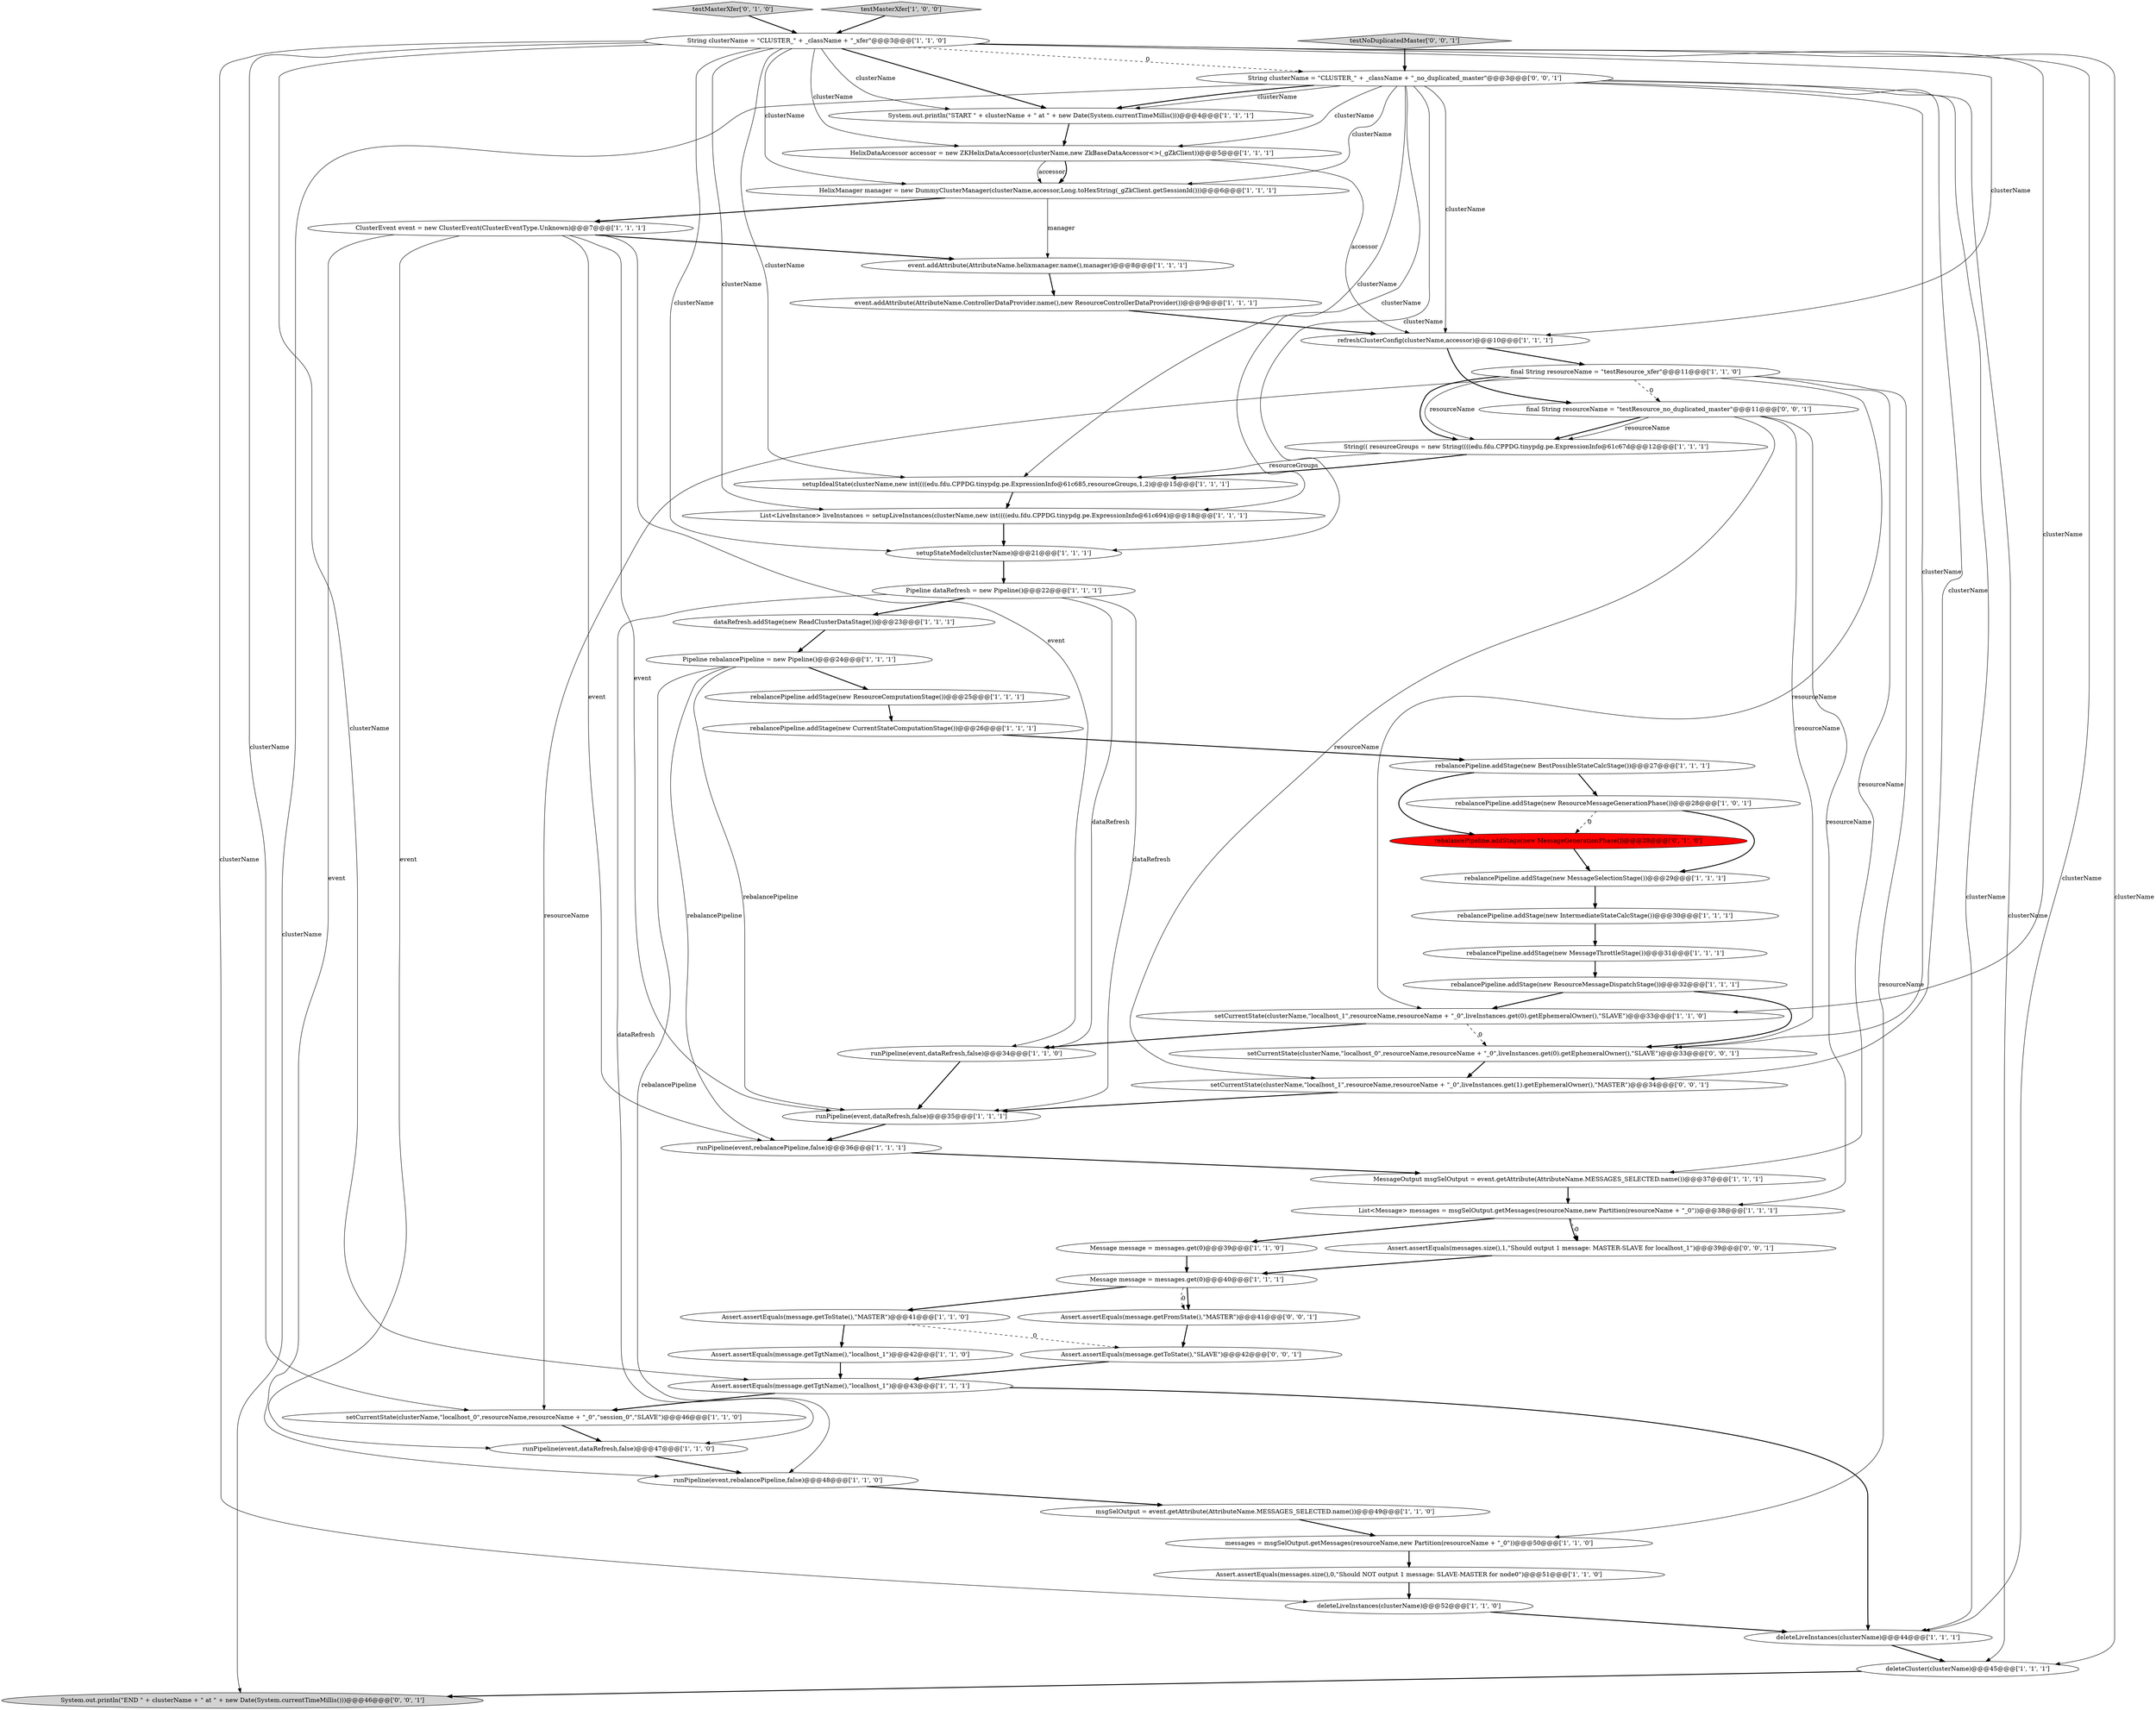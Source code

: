 digraph {
34 [style = filled, label = "Assert.assertEquals(message.getToState(),\"MASTER\")@@@41@@@['1', '1', '0']", fillcolor = white, shape = ellipse image = "AAA0AAABBB1BBB"];
31 [style = filled, label = "String clusterName = \"CLUSTER_\" + _className + \"_xfer\"@@@3@@@['1', '1', '0']", fillcolor = white, shape = ellipse image = "AAA0AAABBB1BBB"];
8 [style = filled, label = "Assert.assertEquals(messages.size(),0,\"Should NOT output 1 message: SLAVE-MASTER for node0\")@@@51@@@['1', '1', '0']", fillcolor = white, shape = ellipse image = "AAA0AAABBB1BBB"];
20 [style = filled, label = "runPipeline(event,dataRefresh,false)@@@47@@@['1', '1', '0']", fillcolor = white, shape = ellipse image = "AAA0AAABBB1BBB"];
29 [style = filled, label = "event.addAttribute(AttributeName.helixmanager.name(),manager)@@@8@@@['1', '1', '1']", fillcolor = white, shape = ellipse image = "AAA0AAABBB1BBB"];
35 [style = filled, label = "Message message = messages.get(0)@@@40@@@['1', '1', '1']", fillcolor = white, shape = ellipse image = "AAA0AAABBB1BBB"];
5 [style = filled, label = "final String resourceName = \"testResource_xfer\"@@@11@@@['1', '1', '0']", fillcolor = white, shape = ellipse image = "AAA0AAABBB1BBB"];
47 [style = filled, label = "setCurrentState(clusterName,\"localhost_0\",resourceName,resourceName + \"_0\",liveInstances.get(0).getEphemeralOwner(),\"SLAVE\")@@@33@@@['0', '0', '1']", fillcolor = white, shape = ellipse image = "AAA0AAABBB3BBB"];
27 [style = filled, label = "msgSelOutput = event.getAttribute(AttributeName.MESSAGES_SELECTED.name())@@@49@@@['1', '1', '0']", fillcolor = white, shape = ellipse image = "AAA0AAABBB1BBB"];
28 [style = filled, label = "runPipeline(event,rebalancePipeline,false)@@@36@@@['1', '1', '1']", fillcolor = white, shape = ellipse image = "AAA0AAABBB1BBB"];
41 [style = filled, label = "ClusterEvent event = new ClusterEvent(ClusterEventType.Unknown)@@@7@@@['1', '1', '1']", fillcolor = white, shape = ellipse image = "AAA0AAABBB1BBB"];
40 [style = filled, label = "List<Message> messages = msgSelOutput.getMessages(resourceName,new Partition(resourceName + \"_0\"))@@@38@@@['1', '1', '1']", fillcolor = white, shape = ellipse image = "AAA0AAABBB1BBB"];
13 [style = filled, label = "HelixDataAccessor accessor = new ZKHelixDataAccessor(clusterName,new ZkBaseDataAccessor<>(_gZkClient))@@@5@@@['1', '1', '1']", fillcolor = white, shape = ellipse image = "AAA0AAABBB1BBB"];
21 [style = filled, label = "deleteLiveInstances(clusterName)@@@44@@@['1', '1', '1']", fillcolor = white, shape = ellipse image = "AAA0AAABBB1BBB"];
24 [style = filled, label = "String(( resourceGroups = new String((((edu.fdu.CPPDG.tinypdg.pe.ExpressionInfo@61c67d@@@12@@@['1', '1', '1']", fillcolor = white, shape = ellipse image = "AAA0AAABBB1BBB"];
17 [style = filled, label = "Pipeline dataRefresh = new Pipeline()@@@22@@@['1', '1', '1']", fillcolor = white, shape = ellipse image = "AAA0AAABBB1BBB"];
15 [style = filled, label = "rebalancePipeline.addStage(new CurrentStateComputationStage())@@@26@@@['1', '1', '1']", fillcolor = white, shape = ellipse image = "AAA0AAABBB1BBB"];
39 [style = filled, label = "Pipeline rebalancePipeline = new Pipeline()@@@24@@@['1', '1', '1']", fillcolor = white, shape = ellipse image = "AAA0AAABBB1BBB"];
54 [style = filled, label = "testNoDuplicatedMaster['0', '0', '1']", fillcolor = lightgray, shape = diamond image = "AAA0AAABBB3BBB"];
48 [style = filled, label = "final String resourceName = \"testResource_no_duplicated_master\"@@@11@@@['0', '0', '1']", fillcolor = white, shape = ellipse image = "AAA0AAABBB3BBB"];
1 [style = filled, label = "rebalancePipeline.addStage(new BestPossibleStateCalcStage())@@@27@@@['1', '1', '1']", fillcolor = white, shape = ellipse image = "AAA0AAABBB1BBB"];
38 [style = filled, label = "messages = msgSelOutput.getMessages(resourceName,new Partition(resourceName + \"_0\"))@@@50@@@['1', '1', '0']", fillcolor = white, shape = ellipse image = "AAA0AAABBB1BBB"];
44 [style = filled, label = "setupStateModel(clusterName)@@@21@@@['1', '1', '1']", fillcolor = white, shape = ellipse image = "AAA0AAABBB1BBB"];
49 [style = filled, label = "Assert.assertEquals(messages.size(),1,\"Should output 1 message: MASTER-SLAVE for localhost_1\")@@@39@@@['0', '0', '1']", fillcolor = white, shape = ellipse image = "AAA0AAABBB3BBB"];
46 [style = filled, label = "testMasterXfer['0', '1', '0']", fillcolor = lightgray, shape = diamond image = "AAA0AAABBB2BBB"];
3 [style = filled, label = "event.addAttribute(AttributeName.ControllerDataProvider.name(),new ResourceControllerDataProvider())@@@9@@@['1', '1', '1']", fillcolor = white, shape = ellipse image = "AAA0AAABBB1BBB"];
26 [style = filled, label = "setCurrentState(clusterName,\"localhost_1\",resourceName,resourceName + \"_0\",liveInstances.get(0).getEphemeralOwner(),\"SLAVE\")@@@33@@@['1', '1', '0']", fillcolor = white, shape = ellipse image = "AAA0AAABBB1BBB"];
12 [style = filled, label = "refreshClusterConfig(clusterName,accessor)@@@10@@@['1', '1', '1']", fillcolor = white, shape = ellipse image = "AAA0AAABBB1BBB"];
50 [style = filled, label = "System.out.println(\"END \" + clusterName + \" at \" + new Date(System.currentTimeMillis()))@@@46@@@['0', '0', '1']", fillcolor = lightgray, shape = ellipse image = "AAA0AAABBB3BBB"];
51 [style = filled, label = "String clusterName = \"CLUSTER_\" + _className + \"_no_duplicated_master\"@@@3@@@['0', '0', '1']", fillcolor = white, shape = ellipse image = "AAA0AAABBB3BBB"];
22 [style = filled, label = "rebalancePipeline.addStage(new MessageSelectionStage())@@@29@@@['1', '1', '1']", fillcolor = white, shape = ellipse image = "AAA0AAABBB1BBB"];
6 [style = filled, label = "MessageOutput msgSelOutput = event.getAttribute(AttributeName.MESSAGES_SELECTED.name())@@@37@@@['1', '1', '1']", fillcolor = white, shape = ellipse image = "AAA0AAABBB1BBB"];
18 [style = filled, label = "runPipeline(event,dataRefresh,false)@@@35@@@['1', '1', '1']", fillcolor = white, shape = ellipse image = "AAA0AAABBB1BBB"];
19 [style = filled, label = "rebalancePipeline.addStage(new IntermediateStateCalcStage())@@@30@@@['1', '1', '1']", fillcolor = white, shape = ellipse image = "AAA0AAABBB1BBB"];
37 [style = filled, label = "dataRefresh.addStage(new ReadClusterDataStage())@@@23@@@['1', '1', '1']", fillcolor = white, shape = ellipse image = "AAA0AAABBB1BBB"];
42 [style = filled, label = "runPipeline(event,rebalancePipeline,false)@@@48@@@['1', '1', '0']", fillcolor = white, shape = ellipse image = "AAA0AAABBB1BBB"];
52 [style = filled, label = "Assert.assertEquals(message.getToState(),\"SLAVE\")@@@42@@@['0', '0', '1']", fillcolor = white, shape = ellipse image = "AAA0AAABBB3BBB"];
32 [style = filled, label = "rebalancePipeline.addStage(new ResourceMessageGenerationPhase())@@@28@@@['1', '0', '1']", fillcolor = white, shape = ellipse image = "AAA0AAABBB1BBB"];
33 [style = filled, label = "rebalancePipeline.addStage(new ResourceComputationStage())@@@25@@@['1', '1', '1']", fillcolor = white, shape = ellipse image = "AAA0AAABBB1BBB"];
9 [style = filled, label = "testMasterXfer['1', '0', '0']", fillcolor = lightgray, shape = diamond image = "AAA0AAABBB1BBB"];
0 [style = filled, label = "HelixManager manager = new DummyClusterManager(clusterName,accessor,Long.toHexString(_gZkClient.getSessionId()))@@@6@@@['1', '1', '1']", fillcolor = white, shape = ellipse image = "AAA0AAABBB1BBB"];
43 [style = filled, label = "deleteLiveInstances(clusterName)@@@52@@@['1', '1', '0']", fillcolor = white, shape = ellipse image = "AAA0AAABBB1BBB"];
25 [style = filled, label = "deleteCluster(clusterName)@@@45@@@['1', '1', '1']", fillcolor = white, shape = ellipse image = "AAA0AAABBB1BBB"];
10 [style = filled, label = "setupIdealState(clusterName,new int((((edu.fdu.CPPDG.tinypdg.pe.ExpressionInfo@61c685,resourceGroups,1,2)@@@15@@@['1', '1', '1']", fillcolor = white, shape = ellipse image = "AAA0AAABBB1BBB"];
16 [style = filled, label = "runPipeline(event,dataRefresh,false)@@@34@@@['1', '1', '0']", fillcolor = white, shape = ellipse image = "AAA0AAABBB1BBB"];
4 [style = filled, label = "setCurrentState(clusterName,\"localhost_0\",resourceName,resourceName + \"_0\",\"session_0\",\"SLAVE\")@@@46@@@['1', '1', '0']", fillcolor = white, shape = ellipse image = "AAA0AAABBB1BBB"];
53 [style = filled, label = "setCurrentState(clusterName,\"localhost_1\",resourceName,resourceName + \"_0\",liveInstances.get(1).getEphemeralOwner(),\"MASTER\")@@@34@@@['0', '0', '1']", fillcolor = white, shape = ellipse image = "AAA0AAABBB3BBB"];
30 [style = filled, label = "Assert.assertEquals(message.getTgtName(),\"localhost_1\")@@@42@@@['1', '1', '0']", fillcolor = white, shape = ellipse image = "AAA0AAABBB1BBB"];
14 [style = filled, label = "Message message = messages.get(0)@@@39@@@['1', '1', '0']", fillcolor = white, shape = ellipse image = "AAA0AAABBB1BBB"];
55 [style = filled, label = "Assert.assertEquals(message.getFromState(),\"MASTER\")@@@41@@@['0', '0', '1']", fillcolor = white, shape = ellipse image = "AAA0AAABBB3BBB"];
45 [style = filled, label = "rebalancePipeline.addStage(new MessageGenerationPhase())@@@28@@@['0', '1', '0']", fillcolor = red, shape = ellipse image = "AAA1AAABBB2BBB"];
23 [style = filled, label = "rebalancePipeline.addStage(new MessageThrottleStage())@@@31@@@['1', '1', '1']", fillcolor = white, shape = ellipse image = "AAA0AAABBB1BBB"];
7 [style = filled, label = "rebalancePipeline.addStage(new ResourceMessageDispatchStage())@@@32@@@['1', '1', '1']", fillcolor = white, shape = ellipse image = "AAA0AAABBB1BBB"];
2 [style = filled, label = "List<LiveInstance> liveInstances = setupLiveInstances(clusterName,new int((((edu.fdu.CPPDG.tinypdg.pe.ExpressionInfo@61c694)@@@18@@@['1', '1', '1']", fillcolor = white, shape = ellipse image = "AAA0AAABBB1BBB"];
36 [style = filled, label = "Assert.assertEquals(message.getTgtName(),\"localhost_1\")@@@43@@@['1', '1', '1']", fillcolor = white, shape = ellipse image = "AAA0AAABBB1BBB"];
11 [style = filled, label = "System.out.println(\"START \" + clusterName + \" at \" + new Date(System.currentTimeMillis()))@@@4@@@['1', '1', '1']", fillcolor = white, shape = ellipse image = "AAA0AAABBB1BBB"];
32->22 [style = bold, label=""];
40->49 [style = bold, label=""];
28->6 [style = bold, label=""];
27->38 [style = bold, label=""];
12->5 [style = bold, label=""];
41->18 [style = solid, label="event"];
14->35 [style = bold, label=""];
35->55 [style = bold, label=""];
48->53 [style = solid, label="resourceName"];
17->16 [style = solid, label="dataRefresh"];
31->26 [style = solid, label="clusterName"];
46->31 [style = bold, label=""];
48->40 [style = solid, label="resourceName"];
30->36 [style = bold, label=""];
13->0 [style = solid, label="accessor"];
7->26 [style = bold, label=""];
51->0 [style = solid, label="clusterName"];
5->6 [style = solid, label="resourceName"];
45->22 [style = bold, label=""];
2->44 [style = bold, label=""];
11->13 [style = bold, label=""];
31->43 [style = solid, label="clusterName"];
51->11 [style = bold, label=""];
48->24 [style = bold, label=""];
51->12 [style = solid, label="clusterName"];
31->11 [style = solid, label="clusterName"];
24->10 [style = bold, label=""];
41->28 [style = solid, label="event"];
47->53 [style = bold, label=""];
31->44 [style = solid, label="clusterName"];
48->24 [style = solid, label="resourceName"];
40->49 [style = dashed, label="0"];
5->38 [style = solid, label="resourceName"];
51->21 [style = solid, label="clusterName"];
33->15 [style = bold, label=""];
31->51 [style = dashed, label="0"];
36->4 [style = bold, label=""];
26->47 [style = dashed, label="0"];
31->12 [style = solid, label="clusterName"];
31->2 [style = solid, label="clusterName"];
12->48 [style = bold, label=""];
21->25 [style = bold, label=""];
17->37 [style = bold, label=""];
44->17 [style = bold, label=""];
18->28 [style = bold, label=""];
31->11 [style = bold, label=""];
51->2 [style = solid, label="clusterName"];
26->16 [style = bold, label=""];
41->42 [style = solid, label="event"];
5->4 [style = solid, label="resourceName"];
5->24 [style = solid, label="resourceName"];
0->29 [style = solid, label="manager"];
24->10 [style = solid, label="resourceGroups"];
51->13 [style = solid, label="clusterName"];
34->52 [style = dashed, label="0"];
1->32 [style = bold, label=""];
10->2 [style = bold, label=""];
31->25 [style = solid, label="clusterName"];
23->7 [style = bold, label=""];
52->36 [style = bold, label=""];
35->34 [style = bold, label=""];
51->10 [style = solid, label="clusterName"];
1->45 [style = bold, label=""];
13->0 [style = bold, label=""];
13->12 [style = solid, label="accessor"];
35->55 [style = dashed, label="0"];
16->18 [style = bold, label=""];
39->28 [style = solid, label="rebalancePipeline"];
22->19 [style = bold, label=""];
49->35 [style = bold, label=""];
48->47 [style = solid, label="resourceName"];
31->10 [style = solid, label="clusterName"];
9->31 [style = bold, label=""];
31->36 [style = solid, label="clusterName"];
3->12 [style = bold, label=""];
39->42 [style = solid, label="rebalancePipeline"];
51->47 [style = solid, label="clusterName"];
39->33 [style = bold, label=""];
51->25 [style = solid, label="clusterName"];
17->20 [style = solid, label="dataRefresh"];
0->41 [style = bold, label=""];
32->45 [style = dashed, label="0"];
39->18 [style = solid, label="rebalancePipeline"];
5->24 [style = bold, label=""];
41->20 [style = solid, label="event"];
4->20 [style = bold, label=""];
40->14 [style = bold, label=""];
20->42 [style = bold, label=""];
42->27 [style = bold, label=""];
38->8 [style = bold, label=""];
55->52 [style = bold, label=""];
51->53 [style = solid, label="clusterName"];
37->39 [style = bold, label=""];
15->1 [style = bold, label=""];
54->51 [style = bold, label=""];
41->16 [style = solid, label="event"];
43->21 [style = bold, label=""];
51->50 [style = solid, label="clusterName"];
7->47 [style = bold, label=""];
53->18 [style = bold, label=""];
41->29 [style = bold, label=""];
29->3 [style = bold, label=""];
8->43 [style = bold, label=""];
31->13 [style = solid, label="clusterName"];
34->30 [style = bold, label=""];
31->21 [style = solid, label="clusterName"];
36->21 [style = bold, label=""];
5->48 [style = dashed, label="0"];
31->4 [style = solid, label="clusterName"];
6->40 [style = bold, label=""];
5->26 [style = solid, label="resourceName"];
19->23 [style = bold, label=""];
17->18 [style = solid, label="dataRefresh"];
51->11 [style = solid, label="clusterName"];
25->50 [style = bold, label=""];
51->44 [style = solid, label="clusterName"];
31->0 [style = solid, label="clusterName"];
}
